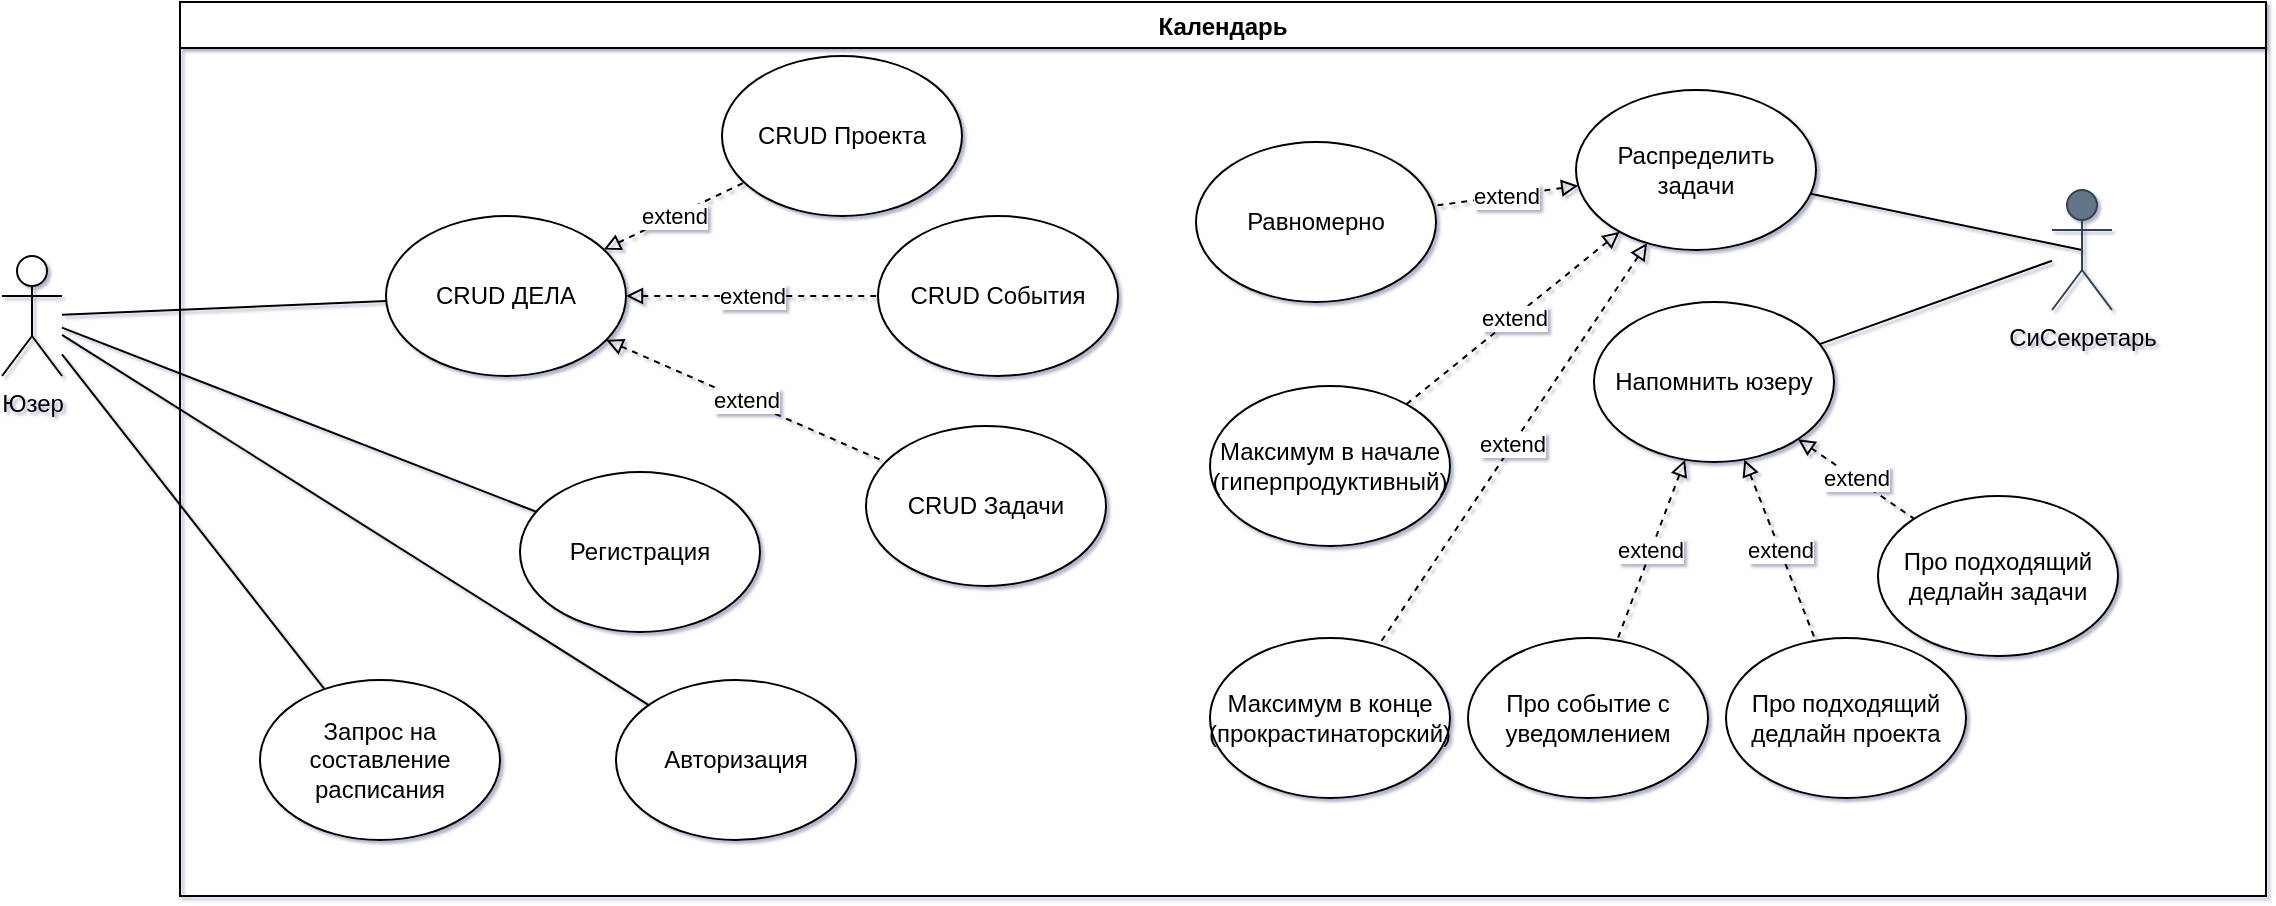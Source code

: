<mxfile version="15.4.0" type="device"><diagram id="C5RBs43oDa-KdzZeNtuy" name="Page-1"><mxGraphModel dx="1680" dy="803" grid="0" gridSize="10" guides="1" tooltips="1" connect="1" arrows="1" fold="1" page="1" pageScale="1" pageWidth="827" pageHeight="1169" math="0" shadow="1"><root><mxCell id="WIyWlLk6GJQsqaUBKTNV-0"/><mxCell id="WIyWlLk6GJQsqaUBKTNV-1" parent="WIyWlLk6GJQsqaUBKTNV-0"/><mxCell id="0qOpsGTnsE_Lq0OW50_N-16" style="rounded=0;orthogonalLoop=1;jettySize=auto;html=1;fontColor=#000000;endArrow=none;endFill=0;" parent="WIyWlLk6GJQsqaUBKTNV-1" source="0qOpsGTnsE_Lq0OW50_N-0" target="0qOpsGTnsE_Lq0OW50_N-1" edge="1"><mxGeometry relative="1" as="geometry"/></mxCell><mxCell id="0qOpsGTnsE_Lq0OW50_N-21" style="edgeStyle=none;rounded=0;orthogonalLoop=1;jettySize=auto;html=1;fontColor=#000000;endArrow=none;endFill=0;" parent="WIyWlLk6GJQsqaUBKTNV-1" source="0qOpsGTnsE_Lq0OW50_N-0" target="0qOpsGTnsE_Lq0OW50_N-19" edge="1"><mxGeometry relative="1" as="geometry"/></mxCell><mxCell id="0qOpsGTnsE_Lq0OW50_N-0" value="Юзер" style="shape=umlActor;verticalLabelPosition=bottom;verticalAlign=top;html=1;outlineConnect=0;" parent="WIyWlLk6GJQsqaUBKTNV-1" vertex="1"><mxGeometry x="162" y="224" width="30" height="60" as="geometry"/></mxCell><mxCell id="0qOpsGTnsE_Lq0OW50_N-15" value="Календарь" style="swimlane;fontColor=#000000;" parent="WIyWlLk6GJQsqaUBKTNV-1" vertex="1"><mxGeometry x="251" y="97" width="1043" height="447" as="geometry"/></mxCell><mxCell id="0qOpsGTnsE_Lq0OW50_N-29" style="edgeStyle=none;rounded=0;orthogonalLoop=1;jettySize=auto;html=1;exitX=0.5;exitY=0.5;exitDx=0;exitDy=0;exitPerimeter=0;fontColor=#000000;startArrow=none;startFill=0;endArrow=none;endFill=0;" parent="0qOpsGTnsE_Lq0OW50_N-15" source="0qOpsGTnsE_Lq0OW50_N-6" target="0qOpsGTnsE_Lq0OW50_N-28" edge="1"><mxGeometry relative="1" as="geometry"/></mxCell><mxCell id="0qOpsGTnsE_Lq0OW50_N-6" value="СиСекретарь" style="shape=umlActor;verticalLabelPosition=bottom;verticalAlign=top;html=1;outlineConnect=0;fillColor=#647687;strokeColor=#314354;fontColor=#000000;" parent="0qOpsGTnsE_Lq0OW50_N-15" vertex="1"><mxGeometry x="936" y="94" width="30" height="60" as="geometry"/></mxCell><mxCell id="0qOpsGTnsE_Lq0OW50_N-2" value="CRUD События" style="ellipse;whiteSpace=wrap;html=1;" parent="0qOpsGTnsE_Lq0OW50_N-15" vertex="1"><mxGeometry x="349" y="107" width="120" height="80" as="geometry"/></mxCell><mxCell id="0qOpsGTnsE_Lq0OW50_N-3" value="&lt;div&gt;CRUD Задачи&lt;/div&gt;" style="ellipse;whiteSpace=wrap;html=1;" parent="0qOpsGTnsE_Lq0OW50_N-15" vertex="1"><mxGeometry x="343" y="212" width="120" height="80" as="geometry"/></mxCell><mxCell id="0qOpsGTnsE_Lq0OW50_N-18" value="extend" style="rounded=0;orthogonalLoop=1;jettySize=auto;html=1;fontColor=#000000;endArrow=none;endFill=0;startArrow=block;startFill=0;dashed=1;" parent="0qOpsGTnsE_Lq0OW50_N-15" source="0qOpsGTnsE_Lq0OW50_N-1" target="0qOpsGTnsE_Lq0OW50_N-3" edge="1"><mxGeometry relative="1" as="geometry"/></mxCell><mxCell id="0qOpsGTnsE_Lq0OW50_N-1" value="CRUD ДЕЛА" style="ellipse;whiteSpace=wrap;html=1;" parent="0qOpsGTnsE_Lq0OW50_N-15" vertex="1"><mxGeometry x="103" y="107" width="120" height="80" as="geometry"/></mxCell><mxCell id="0qOpsGTnsE_Lq0OW50_N-24" value="Равномерно" style="ellipse;whiteSpace=wrap;html=1;" parent="0qOpsGTnsE_Lq0OW50_N-15" vertex="1"><mxGeometry x="508" y="70" width="120" height="80" as="geometry"/></mxCell><mxCell id="0qOpsGTnsE_Lq0OW50_N-25" value="&lt;div&gt;Максимум в начале&lt;/div&gt;&lt;div&gt;(гиперпродуктивный)&lt;br&gt;&lt;span&gt;&lt;span&gt;&lt;/span&gt;&lt;/span&gt;&lt;/div&gt;" style="ellipse;whiteSpace=wrap;html=1;" parent="0qOpsGTnsE_Lq0OW50_N-15" vertex="1"><mxGeometry x="515" y="192" width="120" height="80" as="geometry"/></mxCell><mxCell id="0qOpsGTnsE_Lq0OW50_N-27" value="extend" style="rounded=0;orthogonalLoop=1;jettySize=auto;html=1;fontColor=#000000;endArrow=none;endFill=0;startArrow=block;startFill=0;dashed=1;" parent="0qOpsGTnsE_Lq0OW50_N-15" source="0qOpsGTnsE_Lq0OW50_N-28" target="0qOpsGTnsE_Lq0OW50_N-25" edge="1"><mxGeometry relative="1" as="geometry"/></mxCell><mxCell id="0qOpsGTnsE_Lq0OW50_N-28" value="&lt;div&gt;Распределить задачи&lt;/div&gt;" style="ellipse;whiteSpace=wrap;html=1;" parent="0qOpsGTnsE_Lq0OW50_N-15" vertex="1"><mxGeometry x="698" y="44" width="120" height="80" as="geometry"/></mxCell><mxCell id="0qOpsGTnsE_Lq0OW50_N-30" value="Максимум в конце (прокрастинаторский)" style="ellipse;whiteSpace=wrap;html=1;" parent="0qOpsGTnsE_Lq0OW50_N-15" vertex="1"><mxGeometry x="515" y="318" width="120" height="80" as="geometry"/></mxCell><mxCell id="0qOpsGTnsE_Lq0OW50_N-31" value="extend" style="rounded=0;orthogonalLoop=1;jettySize=auto;html=1;fontColor=#000000;endArrow=none;endFill=0;startArrow=block;startFill=0;dashed=1;" parent="0qOpsGTnsE_Lq0OW50_N-15" source="0qOpsGTnsE_Lq0OW50_N-28" target="0qOpsGTnsE_Lq0OW50_N-30" edge="1"><mxGeometry relative="1" as="geometry"><mxPoint x="911.965" y="258.0" as="sourcePoint"/></mxGeometry></mxCell><mxCell id="0qOpsGTnsE_Lq0OW50_N-32" value="&lt;div&gt;Авторизация&lt;/div&gt;" style="ellipse;whiteSpace=wrap;html=1;" parent="0qOpsGTnsE_Lq0OW50_N-15" vertex="1"><mxGeometry x="218" y="339" width="120" height="80" as="geometry"/></mxCell><mxCell id="kkIOgV0q-r0ykmHjmTae-1" value="extend" style="rounded=0;orthogonalLoop=1;jettySize=auto;html=1;fontColor=#000000;endArrow=none;endFill=0;startArrow=block;startFill=0;dashed=1;" parent="0qOpsGTnsE_Lq0OW50_N-15" source="0qOpsGTnsE_Lq0OW50_N-28" target="0qOpsGTnsE_Lq0OW50_N-24" edge="1"><mxGeometry relative="1" as="geometry"><mxPoint x="737.334" y="200.889" as="sourcePoint"/><mxPoint x="652.497" y="229.889" as="targetPoint"/></mxGeometry></mxCell><mxCell id="kkIOgV0q-r0ykmHjmTae-2" value="extend" style="rounded=0;orthogonalLoop=1;jettySize=auto;html=1;fontColor=#000000;endArrow=none;endFill=0;startArrow=block;startFill=0;dashed=1;" parent="0qOpsGTnsE_Lq0OW50_N-15" source="0qOpsGTnsE_Lq0OW50_N-1" target="0qOpsGTnsE_Lq0OW50_N-2" edge="1"><mxGeometry relative="1" as="geometry"><mxPoint x="386.004" y="310.999" as="sourcePoint"/><mxPoint x="301.167" y="339.999" as="targetPoint"/></mxGeometry></mxCell><mxCell id="lMU2WS3LF_NFL_mCJku7-0" value="Напомнить юзеру" style="ellipse;whiteSpace=wrap;html=1;" parent="0qOpsGTnsE_Lq0OW50_N-15" vertex="1"><mxGeometry x="707" y="150" width="120" height="80" as="geometry"/></mxCell><mxCell id="lMU2WS3LF_NFL_mCJku7-1" style="edgeStyle=none;rounded=0;orthogonalLoop=1;jettySize=auto;html=1;fontColor=#000000;startArrow=none;startFill=0;endArrow=none;endFill=0;" parent="0qOpsGTnsE_Lq0OW50_N-15" source="0qOpsGTnsE_Lq0OW50_N-6" target="lMU2WS3LF_NFL_mCJku7-0" edge="1"><mxGeometry relative="1" as="geometry"><mxPoint x="914" y="113" as="sourcePoint"/><mxPoint x="836.634" y="157.03" as="targetPoint"/></mxGeometry></mxCell><mxCell id="lMU2WS3LF_NFL_mCJku7-2" value="Про событие с уведомлением" style="ellipse;whiteSpace=wrap;html=1;" parent="0qOpsGTnsE_Lq0OW50_N-15" vertex="1"><mxGeometry x="644" y="318" width="120" height="80" as="geometry"/></mxCell><mxCell id="lMU2WS3LF_NFL_mCJku7-3" value="extend" style="rounded=0;orthogonalLoop=1;jettySize=auto;html=1;fontColor=#000000;endArrow=none;endFill=0;startArrow=block;startFill=0;dashed=1;" parent="0qOpsGTnsE_Lq0OW50_N-15" source="lMU2WS3LF_NFL_mCJku7-0" target="lMU2WS3LF_NFL_mCJku7-2" edge="1"><mxGeometry relative="1" as="geometry"><mxPoint x="859.474" y="243.999" as="sourcePoint"/></mxGeometry></mxCell><mxCell id="lMU2WS3LF_NFL_mCJku7-4" value="Про подходящий дедлайн задачи" style="ellipse;whiteSpace=wrap;html=1;" parent="0qOpsGTnsE_Lq0OW50_N-15" vertex="1"><mxGeometry x="849" y="247" width="120" height="80" as="geometry"/></mxCell><mxCell id="lMU2WS3LF_NFL_mCJku7-5" value="extend" style="rounded=0;orthogonalLoop=1;jettySize=auto;html=1;fontColor=#000000;endArrow=none;endFill=0;startArrow=block;startFill=0;dashed=1;" parent="0qOpsGTnsE_Lq0OW50_N-15" source="lMU2WS3LF_NFL_mCJku7-0" target="lMU2WS3LF_NFL_mCJku7-4" edge="1"><mxGeometry relative="1" as="geometry"><mxPoint x="881.997" y="260.3" as="sourcePoint"/></mxGeometry></mxCell><mxCell id="0qOpsGTnsE_Lq0OW50_N-34" value="Регистрация" style="ellipse;whiteSpace=wrap;html=1;" parent="0qOpsGTnsE_Lq0OW50_N-15" vertex="1"><mxGeometry x="170" y="235" width="120" height="80" as="geometry"/></mxCell><mxCell id="0qOpsGTnsE_Lq0OW50_N-19" value="Запрос на составление расписания" style="ellipse;whiteSpace=wrap;html=1;" parent="0qOpsGTnsE_Lq0OW50_N-15" vertex="1"><mxGeometry x="40" y="339" width="120" height="80" as="geometry"/></mxCell><mxCell id="lMU2WS3LF_NFL_mCJku7-6" value="Про подходящий дедлайн проекта" style="ellipse;whiteSpace=wrap;html=1;" parent="0qOpsGTnsE_Lq0OW50_N-15" vertex="1"><mxGeometry x="773" y="318" width="120" height="80" as="geometry"/></mxCell><mxCell id="lMU2WS3LF_NFL_mCJku7-8" value="extend" style="rounded=0;orthogonalLoop=1;jettySize=auto;html=1;fontColor=#000000;endArrow=none;endFill=0;startArrow=block;startFill=0;dashed=1;" parent="0qOpsGTnsE_Lq0OW50_N-15" source="lMU2WS3LF_NFL_mCJku7-0" target="lMU2WS3LF_NFL_mCJku7-6" edge="1"><mxGeometry relative="1" as="geometry"><mxPoint x="819.004" y="228.563" as="sourcePoint"/><mxPoint x="877.093" y="268.374" as="targetPoint"/></mxGeometry></mxCell><mxCell id="PNhcglvK03c3SKnNOvB2-0" value="CRUD Проекта" style="ellipse;whiteSpace=wrap;html=1;" vertex="1" parent="0qOpsGTnsE_Lq0OW50_N-15"><mxGeometry x="271" y="27" width="120" height="80" as="geometry"/></mxCell><mxCell id="PNhcglvK03c3SKnNOvB2-2" value="extend" style="rounded=0;orthogonalLoop=1;jettySize=auto;html=1;fontColor=#000000;endArrow=none;endFill=0;startArrow=block;startFill=0;dashed=1;" edge="1" parent="0qOpsGTnsE_Lq0OW50_N-15" source="0qOpsGTnsE_Lq0OW50_N-1" target="PNhcglvK03c3SKnNOvB2-0"><mxGeometry relative="1" as="geometry"><mxPoint x="233.0" y="157" as="sourcePoint"/><mxPoint x="359" y="157" as="targetPoint"/></mxGeometry></mxCell><mxCell id="0qOpsGTnsE_Lq0OW50_N-33" style="edgeStyle=none;rounded=0;orthogonalLoop=1;jettySize=auto;html=1;fontColor=#000000;startArrow=none;startFill=0;endArrow=none;endFill=0;" parent="WIyWlLk6GJQsqaUBKTNV-1" source="0qOpsGTnsE_Lq0OW50_N-32" target="0qOpsGTnsE_Lq0OW50_N-0" edge="1"><mxGeometry relative="1" as="geometry"/></mxCell><mxCell id="0qOpsGTnsE_Lq0OW50_N-35" style="edgeStyle=none;rounded=0;orthogonalLoop=1;jettySize=auto;html=1;fontColor=#000000;startArrow=none;startFill=0;endArrow=none;endFill=0;" parent="WIyWlLk6GJQsqaUBKTNV-1" source="0qOpsGTnsE_Lq0OW50_N-34" target="0qOpsGTnsE_Lq0OW50_N-0" edge="1"><mxGeometry relative="1" as="geometry"/></mxCell></root></mxGraphModel></diagram></mxfile>